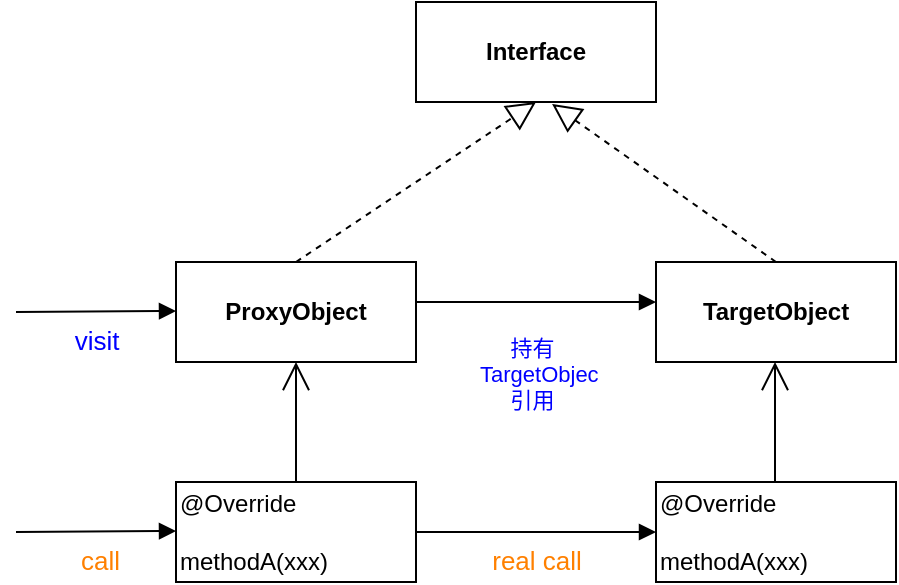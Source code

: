 <mxfile version="14.4.8" type="device" pages="2"><diagram id="uzMQbJAWrXp9-FXhMQud" name="第 1 页"><mxGraphModel dx="817" dy="417" grid="1" gridSize="10" guides="1" tooltips="1" connect="1" arrows="1" fold="1" page="1" pageScale="1" pageWidth="827" pageHeight="1169" math="0" shadow="0"><root><mxCell id="0"/><mxCell id="1" parent="0"/><mxCell id="ZHKBaw5z9xImkbQ4LfCk-1" value="&lt;b&gt;Interface&lt;/b&gt;" style="rounded=0;whiteSpace=wrap;html=1;" parent="1" vertex="1"><mxGeometry x="320" y="150" width="120" height="50" as="geometry"/></mxCell><mxCell id="ZHKBaw5z9xImkbQ4LfCk-2" value="&lt;b&gt;TargetObject&lt;/b&gt;" style="rounded=0;whiteSpace=wrap;html=1;" parent="1" vertex="1"><mxGeometry x="440" y="280" width="120" height="50" as="geometry"/></mxCell><mxCell id="ZHKBaw5z9xImkbQ4LfCk-3" value="&lt;b&gt;ProxyObject&lt;/b&gt;" style="rounded=0;whiteSpace=wrap;html=1;" parent="1" vertex="1"><mxGeometry x="200" y="280" width="120" height="50" as="geometry"/></mxCell><mxCell id="ZHKBaw5z9xImkbQ4LfCk-4" value="" style="endArrow=block;dashed=1;endFill=0;endSize=12;html=1;exitX=0.5;exitY=0;exitDx=0;exitDy=0;entryX=0.5;entryY=1;entryDx=0;entryDy=0;" parent="1" source="ZHKBaw5z9xImkbQ4LfCk-3" target="ZHKBaw5z9xImkbQ4LfCk-1" edge="1"><mxGeometry width="160" relative="1" as="geometry"><mxPoint x="320" y="230" as="sourcePoint"/><mxPoint x="480" y="230" as="targetPoint"/></mxGeometry></mxCell><mxCell id="ZHKBaw5z9xImkbQ4LfCk-5" value="" style="endArrow=block;dashed=1;endFill=0;endSize=12;html=1;exitX=0.5;exitY=0;exitDx=0;exitDy=0;entryX=0.567;entryY=1.02;entryDx=0;entryDy=0;entryPerimeter=0;" parent="1" source="ZHKBaw5z9xImkbQ4LfCk-2" target="ZHKBaw5z9xImkbQ4LfCk-1" edge="1"><mxGeometry width="160" relative="1" as="geometry"><mxPoint x="660" y="220" as="sourcePoint"/><mxPoint x="820" y="220" as="targetPoint"/></mxGeometry></mxCell><mxCell id="ZHKBaw5z9xImkbQ4LfCk-8" value="&lt;font color=&quot;#0000ff&quot;&gt;&amp;nbsp; &amp;nbsp; &amp;nbsp;持有&lt;br&gt;TargetObjec&amp;nbsp;&lt;br&gt;&amp;nbsp; &amp;nbsp; &amp;nbsp;引用&lt;/font&gt;" style="endArrow=block;endFill=1;html=1;edgeStyle=orthogonalEdgeStyle;align=left;verticalAlign=top;" parent="1" edge="1"><mxGeometry x="-0.5" y="-10" relative="1" as="geometry"><mxPoint x="320" y="300" as="sourcePoint"/><mxPoint x="440" y="300" as="targetPoint"/><mxPoint as="offset"/></mxGeometry></mxCell><mxCell id="ZHKBaw5z9xImkbQ4LfCk-14" value="@Override&lt;br&gt;&lt;br&gt;methodA(xxx)" style="html=1;align=left;" parent="1" vertex="1"><mxGeometry x="200" y="390" width="120" height="50" as="geometry"/></mxCell><mxCell id="ZHKBaw5z9xImkbQ4LfCk-15" value="@Override&lt;br&gt;&lt;br&gt;methodA(xxx)" style="html=1;align=left;" parent="1" vertex="1"><mxGeometry x="440" y="390" width="120" height="50" as="geometry"/></mxCell><mxCell id="ZHKBaw5z9xImkbQ4LfCk-16" value="&lt;font style=&quot;font-size: 13px&quot; color=&quot;#ff8000&quot;&gt;real call&lt;/font&gt;" style="html=1;verticalAlign=bottom;endArrow=block;entryX=0;entryY=0.5;entryDx=0;entryDy=0;" parent="1" source="ZHKBaw5z9xImkbQ4LfCk-14" target="ZHKBaw5z9xImkbQ4LfCk-15" edge="1"><mxGeometry y="-25" width="80" relative="1" as="geometry"><mxPoint x="320" y="415" as="sourcePoint"/><mxPoint x="400" y="415" as="targetPoint"/><mxPoint as="offset"/></mxGeometry></mxCell><mxCell id="ZHKBaw5z9xImkbQ4LfCk-17" value="" style="endArrow=open;endFill=1;endSize=12;html=1;entryX=0.5;entryY=1;entryDx=0;entryDy=0;exitX=0.5;exitY=0;exitDx=0;exitDy=0;" parent="1" source="ZHKBaw5z9xImkbQ4LfCk-14" target="ZHKBaw5z9xImkbQ4LfCk-3" edge="1"><mxGeometry width="160" relative="1" as="geometry"><mxPoint x="250" y="390" as="sourcePoint"/><mxPoint x="410" y="390" as="targetPoint"/></mxGeometry></mxCell><mxCell id="ZHKBaw5z9xImkbQ4LfCk-18" value="" style="endArrow=open;endFill=1;endSize=12;html=1;entryX=0.5;entryY=1;entryDx=0;entryDy=0;exitX=0.5;exitY=0;exitDx=0;exitDy=0;" parent="1" edge="1"><mxGeometry width="160" relative="1" as="geometry"><mxPoint x="499.5" y="390" as="sourcePoint"/><mxPoint x="499.5" y="330" as="targetPoint"/></mxGeometry></mxCell><mxCell id="ZHKBaw5z9xImkbQ4LfCk-21" value="&lt;font style=&quot;font-size: 13px&quot; color=&quot;#ff8000&quot;&gt;&amp;nbsp;call&lt;/font&gt;" style="html=1;verticalAlign=bottom;endArrow=block;entryX=0;entryY=0.5;entryDx=0;entryDy=0;" parent="1" edge="1"><mxGeometry y="-25" width="80" relative="1" as="geometry"><mxPoint x="120" y="415" as="sourcePoint"/><mxPoint x="200" y="414.5" as="targetPoint"/><mxPoint as="offset"/></mxGeometry></mxCell><mxCell id="ZHKBaw5z9xImkbQ4LfCk-23" value="&lt;font style=&quot;font-size: 13px&quot; color=&quot;#0000ff&quot;&gt;visit&lt;/font&gt;" style="html=1;verticalAlign=bottom;endArrow=block;entryX=0;entryY=0.5;entryDx=0;entryDy=0;" parent="1" edge="1"><mxGeometry y="-25" width="80" relative="1" as="geometry"><mxPoint x="120" y="305" as="sourcePoint"/><mxPoint x="200" y="304.5" as="targetPoint"/><mxPoint as="offset"/></mxGeometry></mxCell></root></mxGraphModel></diagram><diagram id="4k5lErV5J6JwE5G0ILps" name="Hook Binder"><mxGraphModel dx="817" dy="417" grid="1" gridSize="10" guides="1" tooltips="1" connect="1" arrows="1" fold="1" page="1" pageScale="1" pageWidth="827" pageHeight="1169" math="0" shadow="0"><root><mxCell id="foY4XOgO3JCu2QRpKp_v-0"/><mxCell id="foY4XOgO3JCu2QRpKp_v-1" parent="foY4XOgO3JCu2QRpKp_v-0"/><mxCell id="foY4XOgO3JCu2QRpKp_v-3" value="" style="line;strokeWidth=1;fillColor=none;align=left;verticalAlign=middle;spacingTop=-1;spacingLeft=3;spacingRight=3;rotatable=0;labelPosition=right;points=[];portConstraint=eastwest;" vertex="1" parent="foY4XOgO3JCu2QRpKp_v-1"><mxGeometry x="159" y="130" width="1271" height="8" as="geometry"/></mxCell><mxCell id="foY4XOgO3JCu2QRpKp_v-4" value="Context" style="html=1;" vertex="1" parent="foY4XOgO3JCu2QRpKp_v-1"><mxGeometry x="170" y="170" width="100" height="40" as="geometry"/></mxCell><mxCell id="foY4XOgO3JCu2QRpKp_v-5" value="ContextImpl" style="html=1;" vertex="1" parent="foY4XOgO3JCu2QRpKp_v-1"><mxGeometry x="314" y="170" width="100" height="40" as="geometry"/></mxCell><mxCell id="foY4XOgO3JCu2QRpKp_v-6" value="SystemService&lt;br&gt;Registry" style="html=1;" vertex="1" parent="foY4XOgO3JCu2QRpKp_v-1"><mxGeometry x="450" y="170" width="100" height="40" as="geometry"/></mxCell><mxCell id="foY4XOgO3JCu2QRpKp_v-7" value="ActivityManager" style="html=1;" vertex="1" parent="foY4XOgO3JCu2QRpKp_v-1"><mxGeometry x="600" y="170" width="100" height="40" as="geometry"/></mxCell><mxCell id="foY4XOgO3JCu2QRpKp_v-8" value="ClipboardManager" style="html=1;" vertex="1" parent="foY4XOgO3JCu2QRpKp_v-1"><mxGeometry x="600" y="240" width="100" height="40" as="geometry"/></mxCell><mxCell id="foY4XOgO3JCu2QRpKp_v-9" value="ServiceManager" style="html=1;" vertex="1" parent="foY4XOgO3JCu2QRpKp_v-1"><mxGeometry x="750" y="170" width="100" height="40" as="geometry"/></mxCell><mxCell id="foY4XOgO3JCu2QRpKp_v-10" value="system-server" style="html=1;" vertex="1" parent="foY4XOgO3JCu2QRpKp_v-1"><mxGeometry x="1110" y="170" width="110" height="50" as="geometry"/></mxCell><mxCell id="foY4XOgO3JCu2QRpKp_v-11" value="Server" style="text;strokeColor=none;fillColor=none;align=left;verticalAlign=top;spacingLeft=4;spacingRight=4;overflow=hidden;rotatable=0;points=[[0,0.5],[1,0.5]];portConstraint=eastwest;" vertex="1" parent="foY4XOgO3JCu2QRpKp_v-1"><mxGeometry x="1120" y="90" width="100" height="26" as="geometry"/></mxCell></root></mxGraphModel></diagram></mxfile>